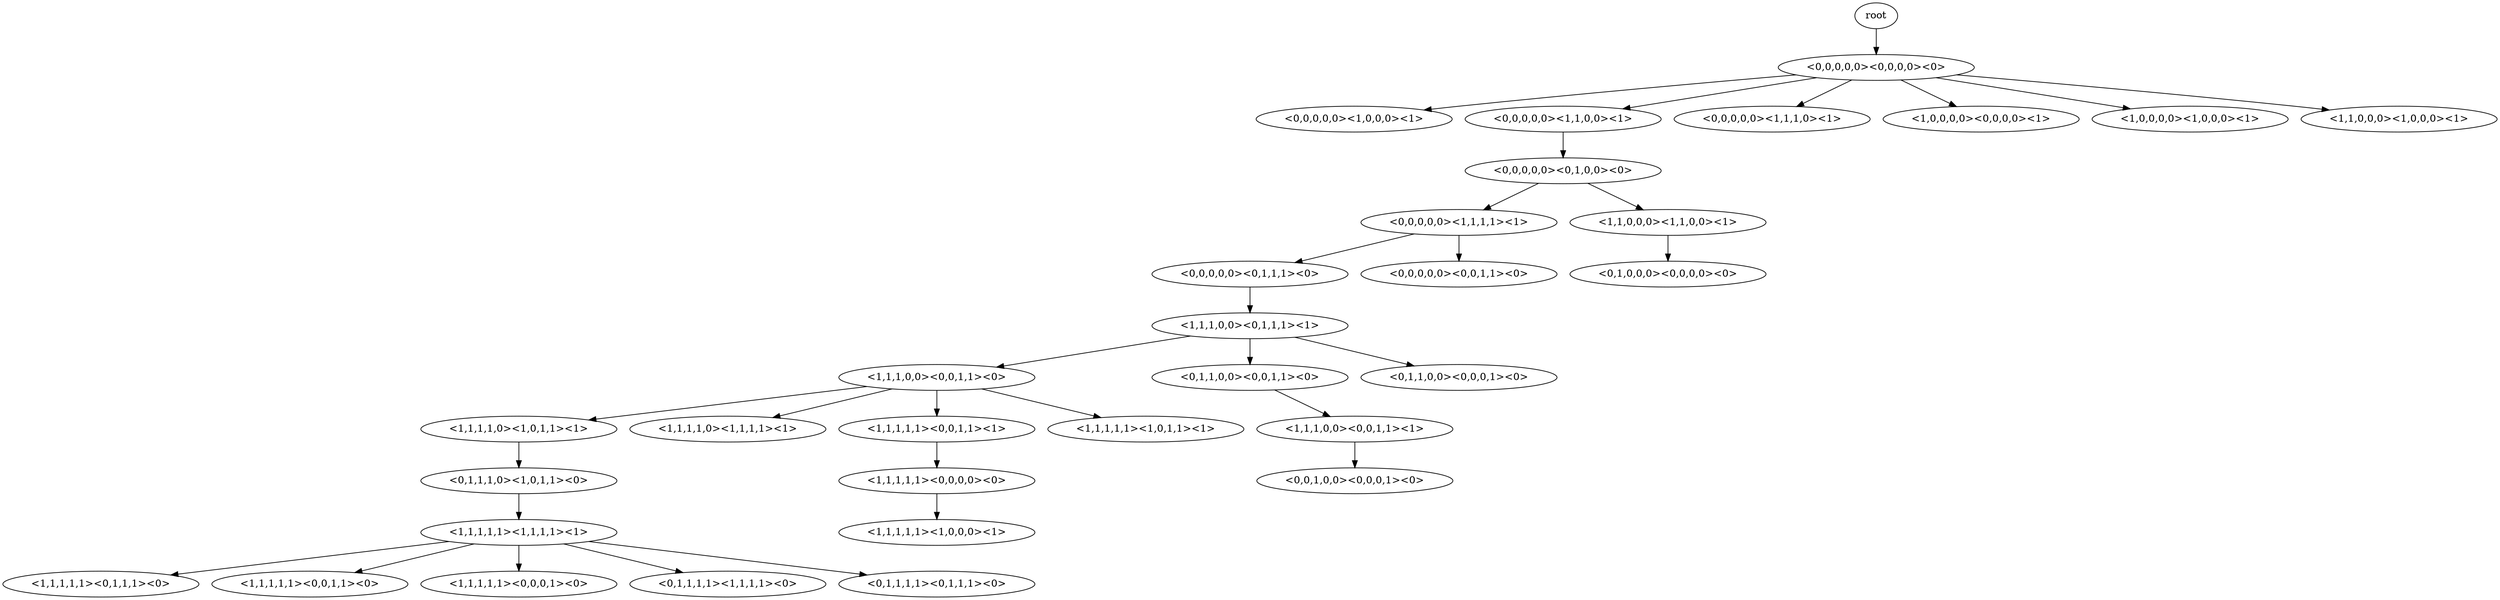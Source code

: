 digraph G {
root -> "<0,0,0,0,0><0,0,0,0><0>"
"<0,0,0,0,0><0,0,0,0><0>" -> "<0,0,0,0,0><1,0,0,0><1>"
"<0,0,0,0,0><0,0,0,0><0>" -> "<0,0,0,0,0><1,1,0,0><1>"
"<0,0,0,0,0><0,0,0,0><0>" -> "<0,0,0,0,0><1,1,1,0><1>"
"<0,0,0,0,0><0,0,0,0><0>" -> "<1,0,0,0,0><0,0,0,0><1>"
"<0,0,0,0,0><0,0,0,0><0>" -> "<1,0,0,0,0><1,0,0,0><1>"
"<0,0,0,0,0><0,0,0,0><0>" -> "<1,1,0,0,0><1,0,0,0><1>"
"<0,0,0,0,0><1,1,0,0><1>" -> "<0,0,0,0,0><0,1,0,0><0>"
"<0,0,0,0,0><0,1,0,0><0>" -> "<0,0,0,0,0><1,1,1,1><1>"
"<0,0,0,0,0><0,1,0,0><0>" -> "<1,1,0,0,0><1,1,0,0><1>"
"<0,0,0,0,0><1,1,1,1><1>" -> "<0,0,0,0,0><0,1,1,1><0>"
"<0,0,0,0,0><1,1,1,1><1>" -> "<0,0,0,0,0><0,0,1,1><0>"
"<1,1,0,0,0><1,1,0,0><1>" -> "<0,1,0,0,0><0,0,0,0><0>"
"<0,0,0,0,0><0,1,1,1><0>" -> "<1,1,1,0,0><0,1,1,1><1>"
"<1,1,1,0,0><0,1,1,1><1>" -> "<1,1,1,0,0><0,0,1,1><0>"
"<1,1,1,0,0><0,1,1,1><1>" -> "<0,1,1,0,0><0,0,1,1><0>"
"<1,1,1,0,0><0,1,1,1><1>" -> "<0,1,1,0,0><0,0,0,1><0>"
"<1,1,1,0,0><0,0,1,1><0>" -> "<1,1,1,1,0><1,0,1,1><1>"
"<1,1,1,0,0><0,0,1,1><0>" -> "<1,1,1,1,0><1,1,1,1><1>"
"<1,1,1,0,0><0,0,1,1><0>" -> "<1,1,1,1,1><0,0,1,1><1>"
"<1,1,1,0,0><0,0,1,1><0>" -> "<1,1,1,1,1><1,0,1,1><1>"
"<0,1,1,0,0><0,0,1,1><0>" -> "<1,1,1,0,0><0,0,1,1><1>"
"<1,1,1,1,0><1,0,1,1><1>" -> "<0,1,1,1,0><1,0,1,1><0>"
"<1,1,1,1,1><0,0,1,1><1>" -> "<1,1,1,1,1><0,0,0,0><0>"
"<1,1,1,0,0><0,0,1,1><1>" -> "<0,0,1,0,0><0,0,0,1><0>"
"<0,1,1,1,0><1,0,1,1><0>" -> "<1,1,1,1,1><1,1,1,1><1>"
"<1,1,1,1,1><0,0,0,0><0>" -> "<1,1,1,1,1><1,0,0,0><1>"
"<1,1,1,1,1><1,1,1,1><1>" -> "<1,1,1,1,1><0,1,1,1><0>"
"<1,1,1,1,1><1,1,1,1><1>" -> "<1,1,1,1,1><0,0,1,1><0>"
"<1,1,1,1,1><1,1,1,1><1>" -> "<1,1,1,1,1><0,0,0,1><0>"
"<1,1,1,1,1><1,1,1,1><1>" -> "<0,1,1,1,1><1,1,1,1><0>"
"<1,1,1,1,1><1,1,1,1><1>" -> "<0,1,1,1,1><0,1,1,1><0>"
}